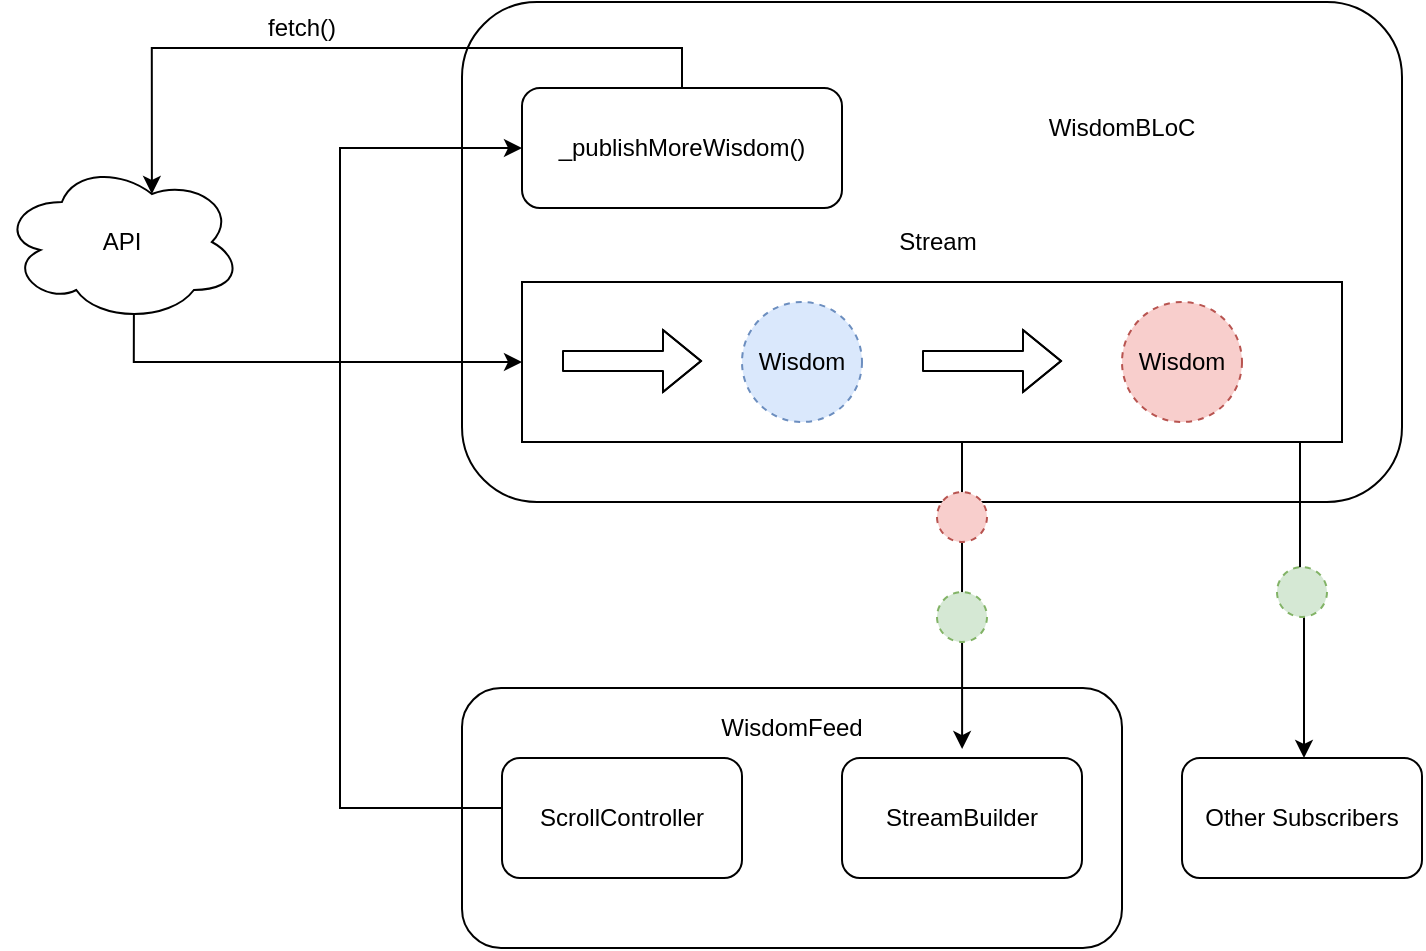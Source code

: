 <mxfile version="12.0.2" type="device" pages="1"><diagram id="44GgJHzTxhTJAzdiQnJq" name="Page-1"><mxGraphModel dx="1944" dy="1793" grid="1" gridSize="10" guides="1" tooltips="1" connect="1" arrows="1" fold="1" page="1" pageScale="1" pageWidth="827" pageHeight="1169" math="0" shadow="0"><root><mxCell id="0"/><mxCell id="1" parent="0"/><mxCell id="R47qDSwOzG5s5K3dPliP-4" value="" style="rounded=1;whiteSpace=wrap;html=1;" vertex="1" parent="1"><mxGeometry x="150" y="330" width="330" height="130" as="geometry"/></mxCell><mxCell id="R47qDSwOzG5s5K3dPliP-1" value="" style="rounded=1;whiteSpace=wrap;html=1;" vertex="1" parent="1"><mxGeometry x="150" y="-13" width="470" height="250" as="geometry"/></mxCell><mxCell id="N4x1P98bZHMTbXhJk_yj-10" style="edgeStyle=orthogonalEdgeStyle;rounded=0;orthogonalLoop=1;jettySize=auto;html=1;entryX=0.5;entryY=0;entryDx=0;entryDy=0;" parent="1" edge="1"><mxGeometry relative="1" as="geometry"><mxPoint x="400" y="200" as="sourcePoint"/><mxPoint x="400.059" y="360.529" as="targetPoint"/><Array as="points"><mxPoint x="400" y="250"/><mxPoint x="400" y="250"/></Array></mxGeometry></mxCell><mxCell id="N4x1P98bZHMTbXhJk_yj-12" style="edgeStyle=orthogonalEdgeStyle;rounded=0;orthogonalLoop=1;jettySize=auto;html=1;" parent="1" source="N4x1P98bZHMTbXhJk_yj-4" target="R47qDSwOzG5s5K3dPliP-17" edge="1"><mxGeometry relative="1" as="geometry"><mxPoint x="603" y="210" as="sourcePoint"/><mxPoint x="570.647" y="360" as="targetPoint"/><Array as="points"><mxPoint x="569" y="283"/><mxPoint x="571" y="283"/></Array></mxGeometry></mxCell><mxCell id="N4x1P98bZHMTbXhJk_yj-4" value="" style="rounded=0;whiteSpace=wrap;html=1;gradientColor=none;glass=0;comic=0;shadow=0;" parent="1" vertex="1"><mxGeometry x="180" y="127" width="410" height="80" as="geometry"/></mxCell><mxCell id="N4x1P98bZHMTbXhJk_yj-9" style="edgeStyle=orthogonalEdgeStyle;rounded=0;orthogonalLoop=1;jettySize=auto;html=1;exitX=0;exitY=0.5;exitDx=0;exitDy=0;entryX=0;entryY=0.5;entryDx=0;entryDy=0;" parent="1" source="R47qDSwOzG5s5K3dPliP-5" target="R47qDSwOzG5s5K3dPliP-7" edge="1"><mxGeometry relative="1" as="geometry"><mxPoint x="145" y="110" as="sourcePoint"/><Array as="points"><mxPoint x="89" y="390"/><mxPoint x="89" y="60"/></Array></mxGeometry></mxCell><mxCell id="N4x1P98bZHMTbXhJk_yj-13" value="Wisdom" style="ellipse;whiteSpace=wrap;html=1;aspect=fixed;fillColor=#dae8fc;strokeColor=#6c8ebf;dashed=1;" parent="1" vertex="1"><mxGeometry x="290" y="137" width="60" height="60" as="geometry"/></mxCell><mxCell id="N4x1P98bZHMTbXhJk_yj-14" value="Wisdom" style="ellipse;whiteSpace=wrap;html=1;aspect=fixed;fillColor=#f8cecc;strokeColor=#b85450;dashed=1;" parent="1" vertex="1"><mxGeometry x="480" y="137" width="60" height="60" as="geometry"/></mxCell><mxCell id="N4x1P98bZHMTbXhJk_yj-15" value="" style="ellipse;whiteSpace=wrap;html=1;aspect=fixed;fillColor=#f8cecc;strokeColor=#b85450;dashed=1;" parent="1" vertex="1"><mxGeometry x="387.5" y="232" width="25" height="25" as="geometry"/></mxCell><mxCell id="N4x1P98bZHMTbXhJk_yj-16" value="" style="ellipse;whiteSpace=wrap;html=1;aspect=fixed;fillColor=#d5e8d4;strokeColor=#82b366;dashed=1;" parent="1" vertex="1"><mxGeometry x="557.5" y="269.5" width="25" height="25" as="geometry"/></mxCell><mxCell id="N4x1P98bZHMTbXhJk_yj-18" value="" style="ellipse;whiteSpace=wrap;html=1;aspect=fixed;fillColor=#d5e8d4;strokeColor=#82b366;dashed=1;" parent="1" vertex="1"><mxGeometry x="387.5" y="282" width="25" height="25" as="geometry"/></mxCell><mxCell id="N4x1P98bZHMTbXhJk_yj-21" value="" style="shape=flexArrow;endArrow=classic;html=1;" parent="1" edge="1"><mxGeometry width="50" height="50" relative="1" as="geometry"><mxPoint x="200" y="166.5" as="sourcePoint"/><mxPoint x="270" y="166.5" as="targetPoint"/><Array as="points"><mxPoint x="210" y="166.5"/></Array></mxGeometry></mxCell><mxCell id="N4x1P98bZHMTbXhJk_yj-22" value="" style="shape=flexArrow;endArrow=classic;html=1;" parent="1" edge="1"><mxGeometry width="50" height="50" relative="1" as="geometry"><mxPoint x="380" y="166.5" as="sourcePoint"/><mxPoint x="450" y="166.5" as="targetPoint"/><Array as="points"><mxPoint x="390" y="166.5"/></Array></mxGeometry></mxCell><mxCell id="N4x1P98bZHMTbXhJk_yj-25" value="Stream" style="text;html=1;strokeColor=none;fillColor=none;align=center;verticalAlign=middle;whiteSpace=wrap;rounded=0;" parent="1" vertex="1"><mxGeometry x="367.5" y="96.778" width="40" height="20" as="geometry"/></mxCell><mxCell id="R47qDSwOzG5s5K3dPliP-2" value="WisdomBLoC" style="text;html=1;strokeColor=none;fillColor=none;align=center;verticalAlign=middle;whiteSpace=wrap;rounded=0;" vertex="1" parent="1"><mxGeometry x="460" y="40" width="40" height="20" as="geometry"/></mxCell><mxCell id="R47qDSwOzG5s5K3dPliP-15" style="edgeStyle=orthogonalEdgeStyle;rounded=0;orthogonalLoop=1;jettySize=auto;html=1;exitX=0.55;exitY=0.95;exitDx=0;exitDy=0;exitPerimeter=0;entryX=0;entryY=0.5;entryDx=0;entryDy=0;" edge="1" parent="1" source="R47qDSwOzG5s5K3dPliP-3" target="N4x1P98bZHMTbXhJk_yj-4"><mxGeometry relative="1" as="geometry"><Array as="points"><mxPoint x="-14" y="167"/></Array></mxGeometry></mxCell><mxCell id="R47qDSwOzG5s5K3dPliP-3" value="API" style="ellipse;shape=cloud;whiteSpace=wrap;html=1;" vertex="1" parent="1"><mxGeometry x="-80.056" y="67" width="120" height="80" as="geometry"/></mxCell><mxCell id="R47qDSwOzG5s5K3dPliP-5" value="ScrollController" style="rounded=1;whiteSpace=wrap;html=1;" vertex="1" parent="1"><mxGeometry x="170" y="365" width="120" height="60" as="geometry"/></mxCell><mxCell id="R47qDSwOzG5s5K3dPliP-9" style="edgeStyle=orthogonalEdgeStyle;rounded=0;orthogonalLoop=1;jettySize=auto;html=1;exitX=0.5;exitY=0;exitDx=0;exitDy=0;entryX=0.625;entryY=0.2;entryDx=0;entryDy=0;entryPerimeter=0;" edge="1" parent="1" source="R47qDSwOzG5s5K3dPliP-7" target="R47qDSwOzG5s5K3dPliP-3"><mxGeometry relative="1" as="geometry"><Array as="points"><mxPoint x="260" y="10"/><mxPoint x="-5" y="10"/></Array></mxGeometry></mxCell><mxCell id="R47qDSwOzG5s5K3dPliP-7" value="&lt;span style=&quot;white-space: normal&quot;&gt;_publishMoreWisdom()&lt;/span&gt;" style="rounded=1;whiteSpace=wrap;html=1;" vertex="1" parent="1"><mxGeometry x="180" y="30" width="160" height="60" as="geometry"/></mxCell><mxCell id="R47qDSwOzG5s5K3dPliP-10" value="fetch()" style="text;html=1;strokeColor=none;fillColor=none;align=center;verticalAlign=middle;whiteSpace=wrap;rounded=0;" vertex="1" parent="1"><mxGeometry x="50" y="-10" width="40" height="20" as="geometry"/></mxCell><mxCell id="R47qDSwOzG5s5K3dPliP-16" value="StreamBuilder" style="rounded=1;whiteSpace=wrap;html=1;" vertex="1" parent="1"><mxGeometry x="340" y="365" width="120" height="60" as="geometry"/></mxCell><mxCell id="R47qDSwOzG5s5K3dPliP-17" value="Other Subscribers" style="rounded=1;whiteSpace=wrap;html=1;" vertex="1" parent="1"><mxGeometry x="510" y="365" width="120" height="60" as="geometry"/></mxCell><mxCell id="R47qDSwOzG5s5K3dPliP-18" value="WisdomFeed" style="text;html=1;strokeColor=none;fillColor=none;align=center;verticalAlign=middle;whiteSpace=wrap;rounded=0;" vertex="1" parent="1"><mxGeometry x="295" y="340" width="40" height="20" as="geometry"/></mxCell></root></mxGraphModel></diagram></mxfile>